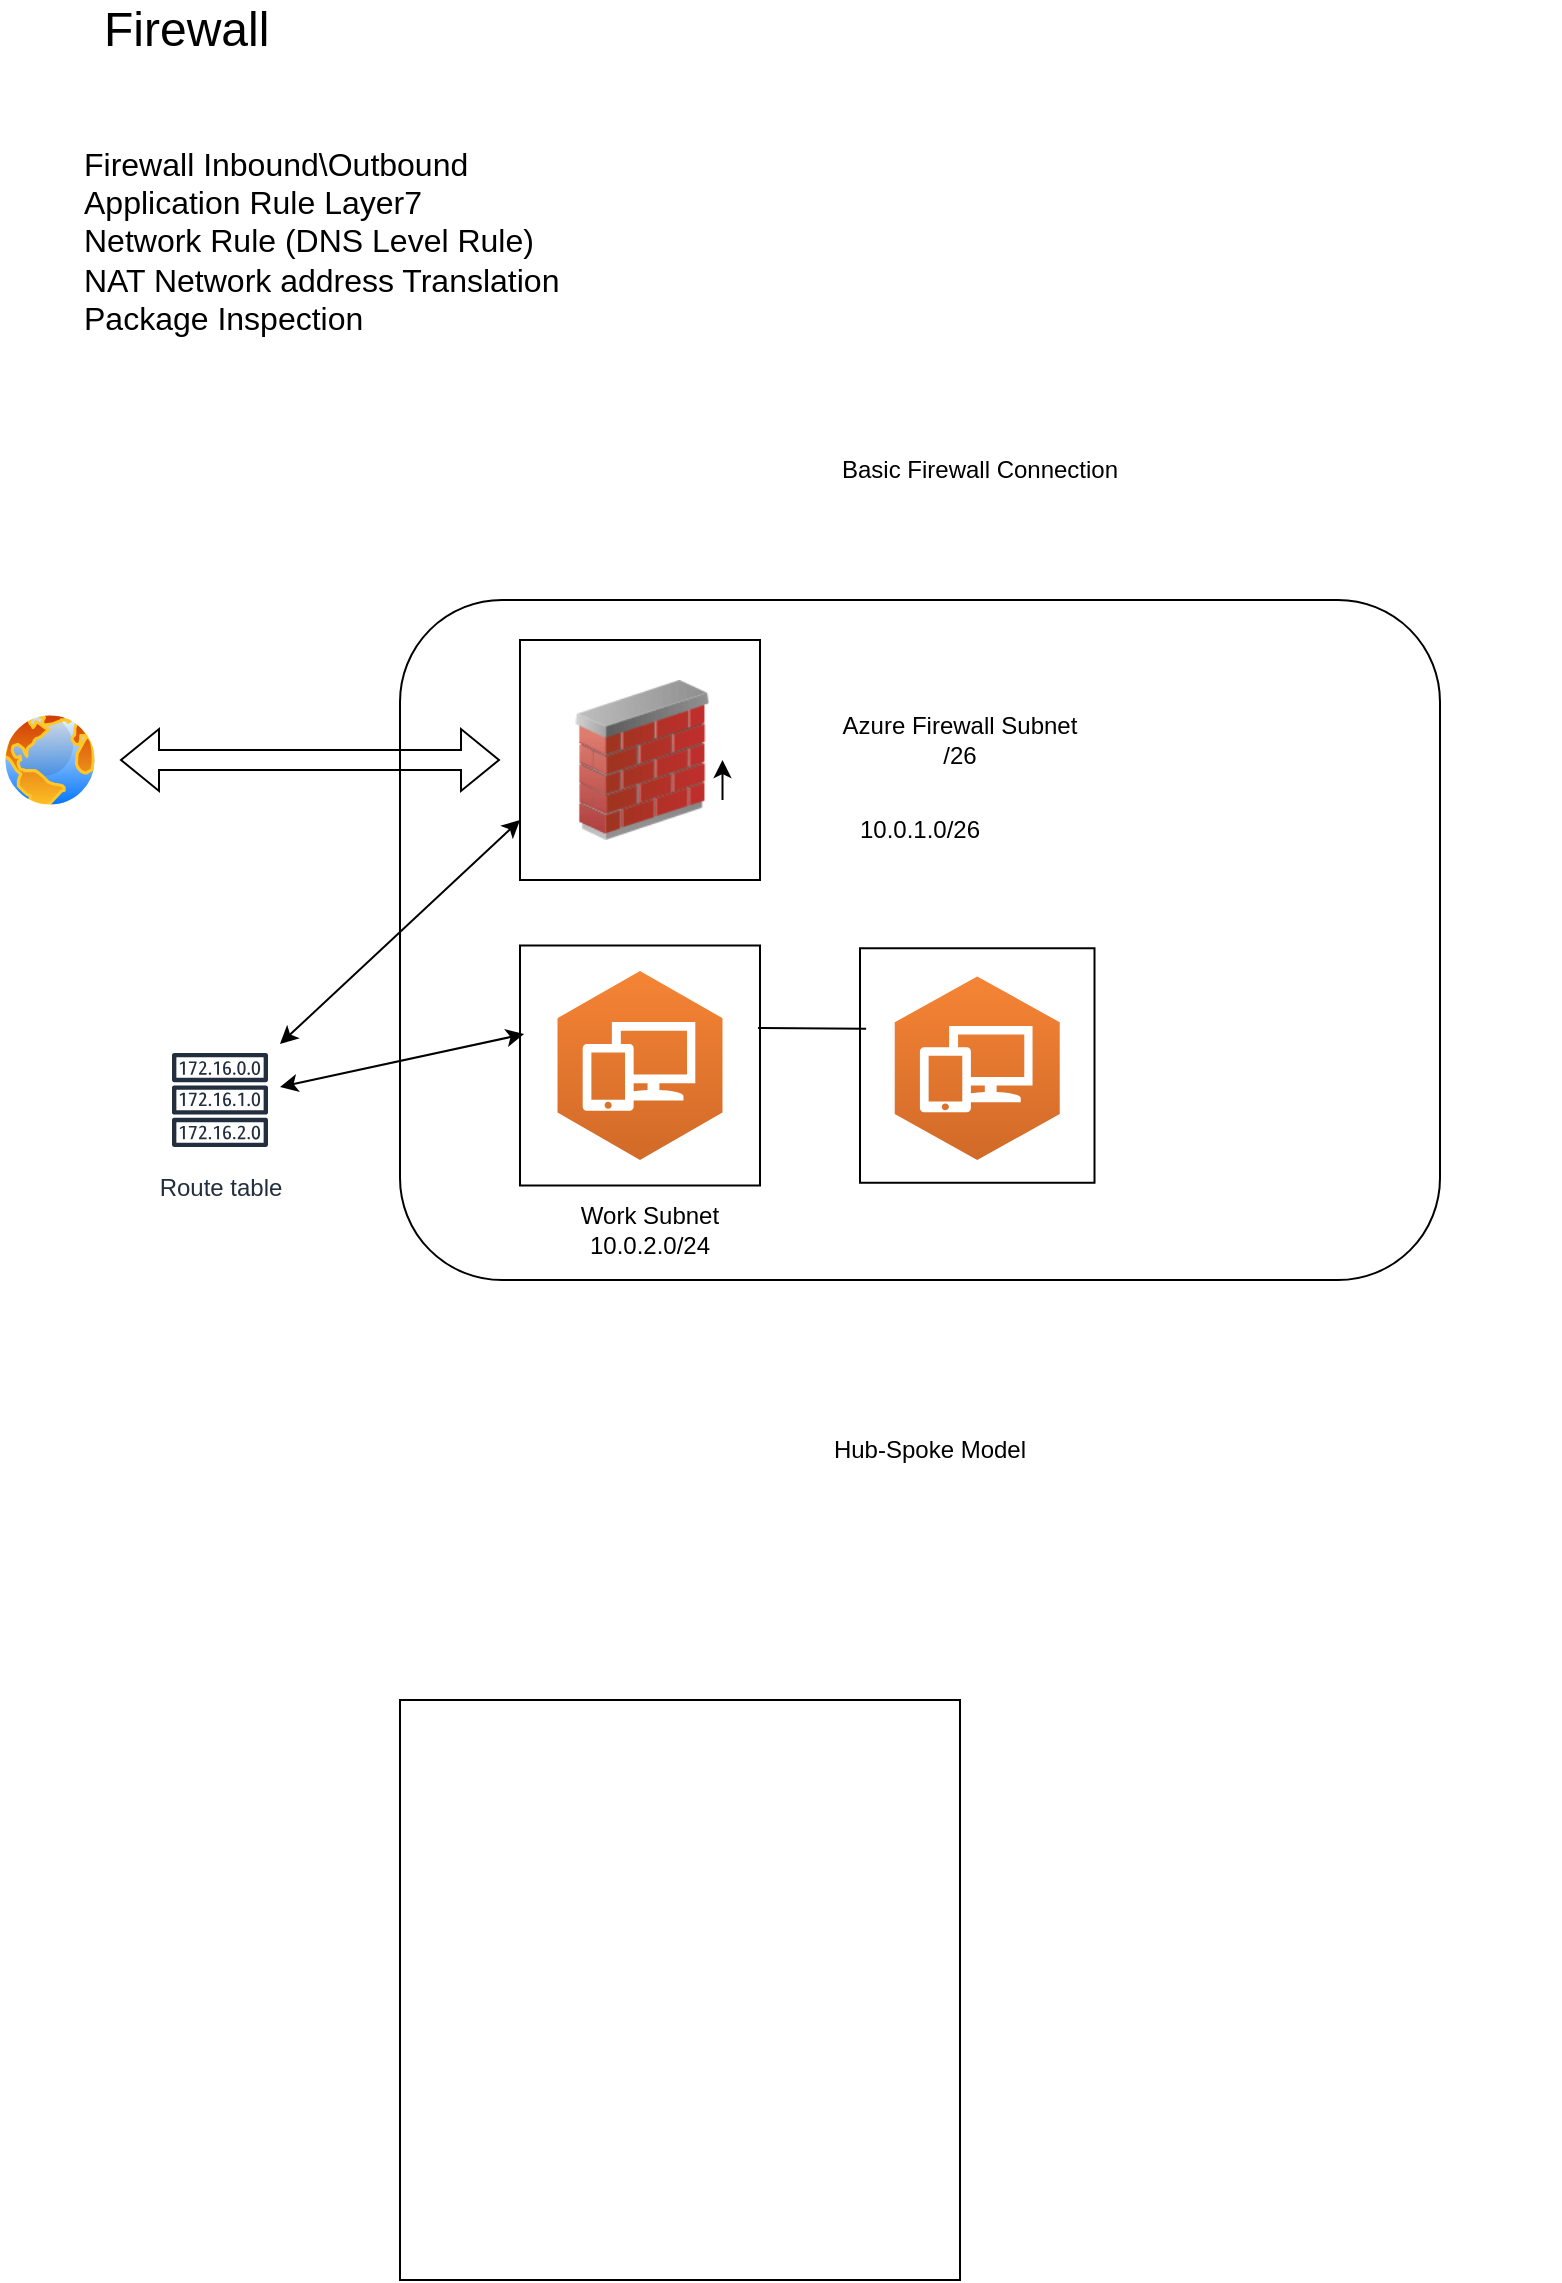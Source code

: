 <mxfile version="24.6.4" type="github">
  <diagram name="Page-1" id="QJOc4FPXJreE6Yzap2Jc">
    <mxGraphModel dx="954" dy="647" grid="1" gridSize="10" guides="1" tooltips="1" connect="1" arrows="1" fold="1" page="1" pageScale="1" pageWidth="827" pageHeight="1169" math="0" shadow="0">
      <root>
        <mxCell id="0" />
        <mxCell id="1" parent="0" />
        <mxCell id="AW5dsRTVW_Ctcq2CAhQz-2" value="&lt;font size=&quot;3&quot;&gt;Firewall Inbound\Outbound&lt;/font&gt;&lt;div&gt;&lt;font size=&quot;3&quot;&gt;Application Rule Layer7&lt;/font&gt;&lt;/div&gt;&lt;div&gt;&lt;font size=&quot;3&quot;&gt;Network Rule (DNS Level Rule)&lt;/font&gt;&lt;/div&gt;&lt;div&gt;&lt;font size=&quot;3&quot;&gt;NAT Network address Translation&lt;/font&gt;&lt;/div&gt;&lt;div&gt;&lt;font size=&quot;3&quot;&gt;Package Inspection&lt;/font&gt;&lt;/div&gt;&lt;div&gt;&lt;font size=&quot;3&quot;&gt;&lt;br&gt;&lt;/font&gt;&lt;/div&gt;" style="text;html=1;align=left;verticalAlign=middle;whiteSpace=wrap;rounded=0;" parent="1" vertex="1">
          <mxGeometry x="40" y="110" width="270" height="80" as="geometry" />
        </mxCell>
        <mxCell id="AW5dsRTVW_Ctcq2CAhQz-3" value="&lt;font style=&quot;font-size: 24px;&quot;&gt;Firewall&lt;/font&gt;" style="text;html=1;align=left;verticalAlign=middle;whiteSpace=wrap;rounded=0;" parent="1" vertex="1">
          <mxGeometry x="50" y="20" width="190" height="30" as="geometry" />
        </mxCell>
        <mxCell id="AW5dsRTVW_Ctcq2CAhQz-4" value="" style="image;aspect=fixed;perimeter=ellipsePerimeter;html=1;align=center;shadow=0;dashed=0;spacingTop=3;image=img/lib/active_directory/internet_globe.svg;" parent="1" vertex="1">
          <mxGeometry y="375" width="50" height="50" as="geometry" />
        </mxCell>
        <mxCell id="AW5dsRTVW_Ctcq2CAhQz-5" value="" style="rounded=1;whiteSpace=wrap;html=1;" parent="1" vertex="1">
          <mxGeometry x="200" y="320" width="520" height="340" as="geometry" />
        </mxCell>
        <mxCell id="AW5dsRTVW_Ctcq2CAhQz-7" value="" style="whiteSpace=wrap;html=1;aspect=fixed;" parent="1" vertex="1">
          <mxGeometry x="260" y="340" width="120" height="120" as="geometry" />
        </mxCell>
        <mxCell id="AW5dsRTVW_Ctcq2CAhQz-8" value="" style="image;html=1;image=img/lib/clip_art/networking/Firewall_02_128x128.png" parent="1" vertex="1">
          <mxGeometry x="281.25" y="360" width="80" height="80" as="geometry" />
        </mxCell>
        <mxCell id="AW5dsRTVW_Ctcq2CAhQz-9" value="Azure Firewall Subnet&lt;div&gt;/26&lt;/div&gt;" style="text;html=1;align=center;verticalAlign=middle;whiteSpace=wrap;rounded=0;" parent="1" vertex="1">
          <mxGeometry x="400" y="360" width="160" height="60" as="geometry" />
        </mxCell>
        <mxCell id="AW5dsRTVW_Ctcq2CAhQz-10" value="" style="rounded=0;whiteSpace=wrap;html=1;" parent="1" vertex="1">
          <mxGeometry x="260" y="492.75" width="120" height="120" as="geometry" />
        </mxCell>
        <mxCell id="AW5dsRTVW_Ctcq2CAhQz-11" value="" style="outlineConnect=0;dashed=0;verticalLabelPosition=bottom;verticalAlign=top;align=center;html=1;shape=mxgraph.aws3.workspaces;fillColor=#D16A28;gradientColor=#F58435;gradientDirection=north;" parent="1" vertex="1">
          <mxGeometry x="278.75" y="505.5" width="82.5" height="94.5" as="geometry" />
        </mxCell>
        <mxCell id="AW5dsRTVW_Ctcq2CAhQz-12" style="edgeStyle=orthogonalEdgeStyle;rounded=0;orthogonalLoop=1;jettySize=auto;html=1;exitX=1;exitY=0.75;exitDx=0;exitDy=0;entryX=1;entryY=0.5;entryDx=0;entryDy=0;" parent="1" source="AW5dsRTVW_Ctcq2CAhQz-8" target="AW5dsRTVW_Ctcq2CAhQz-8" edge="1">
          <mxGeometry relative="1" as="geometry" />
        </mxCell>
        <mxCell id="tGn_zbviUPno7vB-4MJZ-1" value="10.0.1.0/26" style="text;html=1;align=center;verticalAlign=middle;whiteSpace=wrap;rounded=0;" vertex="1" parent="1">
          <mxGeometry x="430" y="420" width="60" height="30" as="geometry" />
        </mxCell>
        <mxCell id="tGn_zbviUPno7vB-4MJZ-2" value="" style="whiteSpace=wrap;html=1;aspect=fixed;" vertex="1" parent="1">
          <mxGeometry x="430" y="494.13" width="117.25" height="117.25" as="geometry" />
        </mxCell>
        <mxCell id="tGn_zbviUPno7vB-4MJZ-3" value="" style="outlineConnect=0;dashed=0;verticalLabelPosition=bottom;verticalAlign=top;align=center;html=1;shape=mxgraph.aws3.workspaces;fillColor=#D16A28;gradientColor=#F58435;gradientDirection=north;" vertex="1" parent="1">
          <mxGeometry x="447.37" y="508.25" width="82.5" height="91.75" as="geometry" />
        </mxCell>
        <mxCell id="tGn_zbviUPno7vB-4MJZ-4" value="Work Subnet 10.0.2.0/24" style="text;html=1;align=center;verticalAlign=middle;whiteSpace=wrap;rounded=0;" vertex="1" parent="1">
          <mxGeometry x="270" y="620" width="110" height="30" as="geometry" />
        </mxCell>
        <mxCell id="tGn_zbviUPno7vB-4MJZ-5" value="Route table" style="sketch=0;outlineConnect=0;fontColor=#232F3E;gradientColor=none;strokeColor=#232F3E;fillColor=#ffffff;dashed=0;verticalLabelPosition=bottom;verticalAlign=top;align=center;html=1;fontSize=12;fontStyle=0;aspect=fixed;shape=mxgraph.aws4.resourceIcon;resIcon=mxgraph.aws4.route_table;" vertex="1" parent="1">
          <mxGeometry x="80" y="540" width="60" height="60" as="geometry" />
        </mxCell>
        <mxCell id="tGn_zbviUPno7vB-4MJZ-6" value="" style="endArrow=classic;startArrow=classic;html=1;rounded=0;entryX=0;entryY=0.75;entryDx=0;entryDy=0;" edge="1" parent="1" source="tGn_zbviUPno7vB-4MJZ-5" target="AW5dsRTVW_Ctcq2CAhQz-7">
          <mxGeometry width="50" height="50" relative="1" as="geometry">
            <mxPoint x="390" y="480" as="sourcePoint" />
            <mxPoint x="440" y="430" as="targetPoint" />
          </mxGeometry>
        </mxCell>
        <mxCell id="tGn_zbviUPno7vB-4MJZ-7" value="" style="endArrow=classic;startArrow=classic;html=1;rounded=0;entryX=0.017;entryY=0.369;entryDx=0;entryDy=0;entryPerimeter=0;" edge="1" parent="1" source="tGn_zbviUPno7vB-4MJZ-5" target="AW5dsRTVW_Ctcq2CAhQz-10">
          <mxGeometry width="50" height="50" relative="1" as="geometry">
            <mxPoint x="390" y="480" as="sourcePoint" />
            <mxPoint x="440" y="430" as="targetPoint" />
          </mxGeometry>
        </mxCell>
        <mxCell id="tGn_zbviUPno7vB-4MJZ-8" value="" style="endArrow=none;html=1;rounded=0;exitX=0.992;exitY=0.344;exitDx=0;exitDy=0;exitPerimeter=0;entryX=0.026;entryY=0.343;entryDx=0;entryDy=0;entryPerimeter=0;" edge="1" parent="1" source="AW5dsRTVW_Ctcq2CAhQz-10" target="tGn_zbviUPno7vB-4MJZ-2">
          <mxGeometry width="50" height="50" relative="1" as="geometry">
            <mxPoint x="390" y="480" as="sourcePoint" />
            <mxPoint x="440" y="430" as="targetPoint" />
          </mxGeometry>
        </mxCell>
        <mxCell id="tGn_zbviUPno7vB-4MJZ-9" value="" style="shape=flexArrow;endArrow=classic;startArrow=classic;html=1;rounded=0;" edge="1" parent="1">
          <mxGeometry width="100" height="100" relative="1" as="geometry">
            <mxPoint x="60" y="400" as="sourcePoint" />
            <mxPoint x="250" y="400" as="targetPoint" />
          </mxGeometry>
        </mxCell>
        <mxCell id="tGn_zbviUPno7vB-4MJZ-10" value="Basic Firewall Connection" style="text;html=1;align=center;verticalAlign=middle;whiteSpace=wrap;rounded=0;" vertex="1" parent="1">
          <mxGeometry x="200" y="240" width="580" height="30" as="geometry" />
        </mxCell>
        <mxCell id="tGn_zbviUPno7vB-4MJZ-11" value="Hub-Spoke Model" style="text;html=1;align=center;verticalAlign=middle;whiteSpace=wrap;rounded=0;" vertex="1" parent="1">
          <mxGeometry x="210" y="730" width="510" height="30" as="geometry" />
        </mxCell>
        <mxCell id="tGn_zbviUPno7vB-4MJZ-12" value="" style="rounded=0;whiteSpace=wrap;html=1;" vertex="1" parent="1">
          <mxGeometry x="200" y="870" width="280" height="290" as="geometry" />
        </mxCell>
      </root>
    </mxGraphModel>
  </diagram>
</mxfile>
